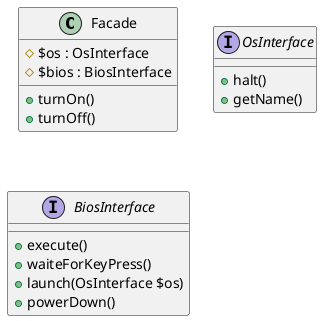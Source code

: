 @startuml

class Facade {
    # $os : OsInterface
    # $bios : BiosInterface
    + turnOn()
    + turnOff()
}
interface OsInterface {
    + halt()
    + getName()
}
interface BiosInterface {
    + execute()
    + waiteForKeyPress()
    + launch(OsInterface $os)
    + powerDown()
}

@enduml